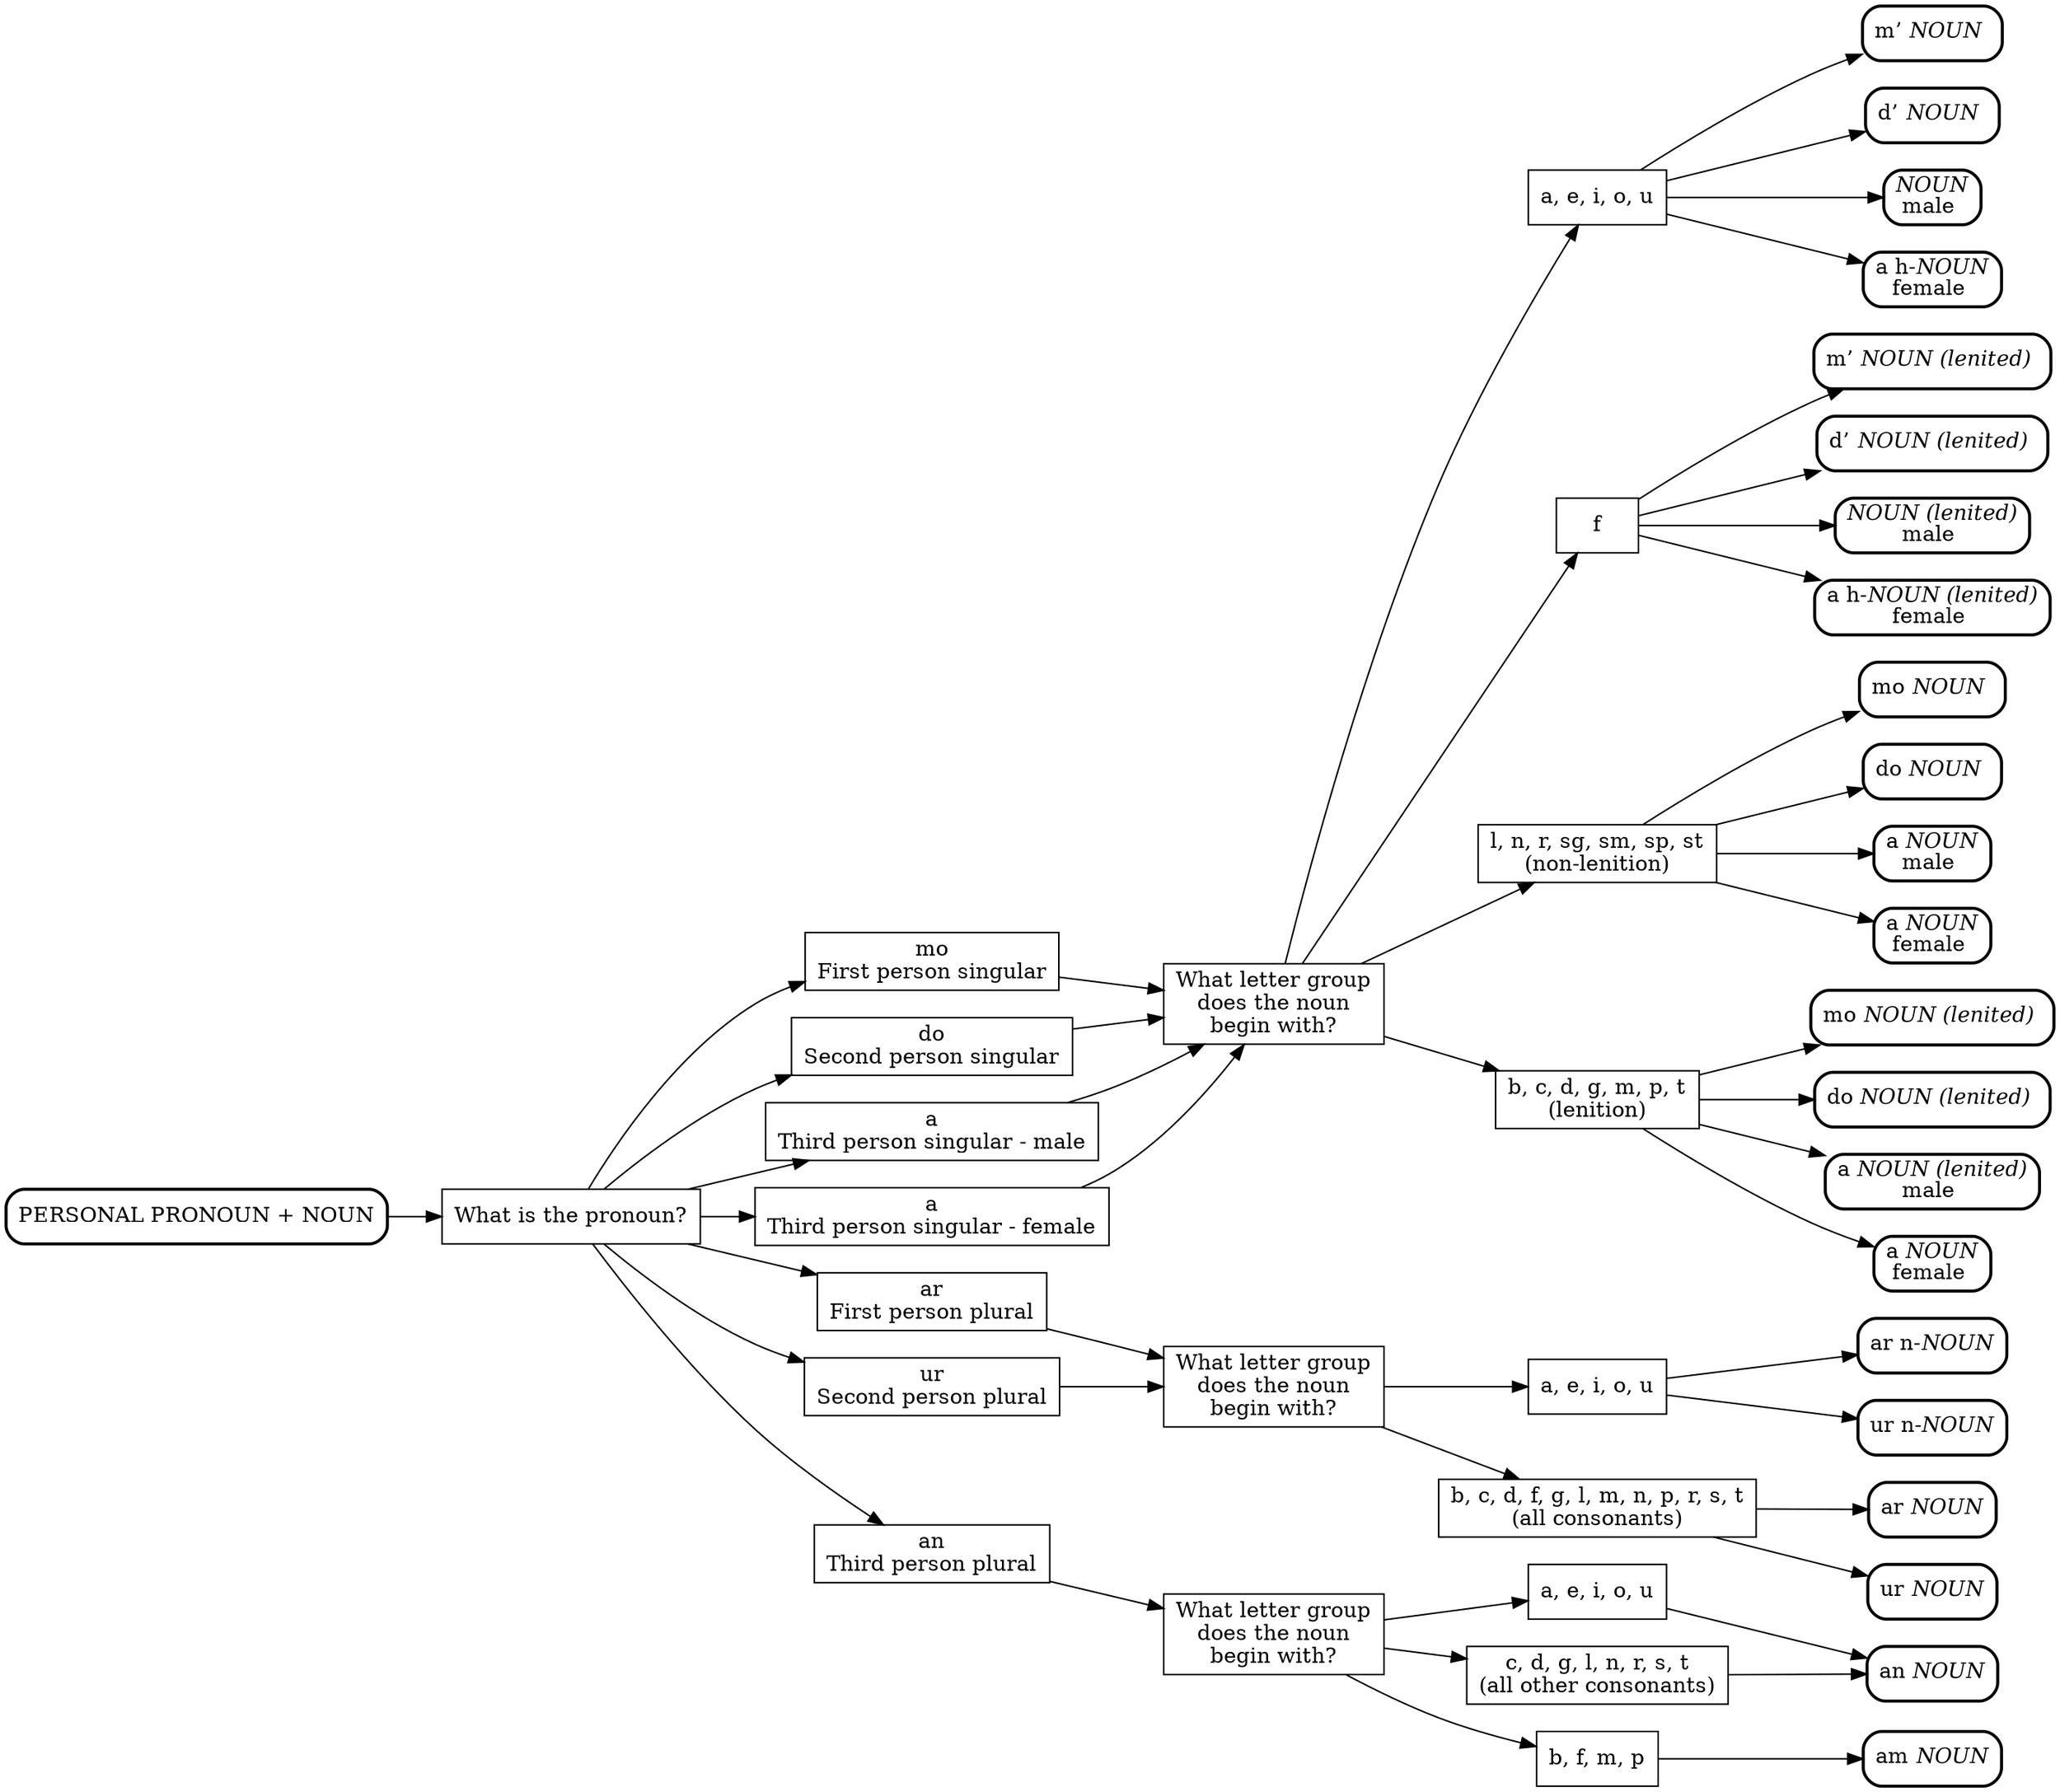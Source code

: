 digraph possessive_article {
	rankdir=LR;
	node [shape = box];
	/* nodes */
	START							[label="PERSONAL PRONOUN + NOUN", style="rounded, bold"];
	what_pronoun					[label="What is the pronoun?"];
	first_person_singular			[label="mo\nFirst person singular"];
	second_person_singular			[label="do\nSecond person singular"];
	third_person_singular_m			[label="a\nThird person singular - male"];
	third_person_singular_f			[label="a\nThird person singular - female"];
	first_person_plural				[label="ar\nFirst person plural"];
	second_person_plural			[label="ur\nSecond person plural"];
	third_person_plural				[label="an\nThird person plural"];
	first_letter_singular			[label="What letter group\ndoes the noun\nbegin with?"];
	first_letter_plural				[label="What letter group\ndoes the noun\nbegin with?"];
	first_letter_plural_third		[label="What letter group\ndoes the noun\nbegin with?"];
	vowel_group_singular			[label="a, e, i, o, u"];
	f_group		    				[label="f"];
	non_lenition_group				[label="l, n, r, sg, sm, sp, st\n(non-lenition)"];
	lenition_group					[label="b, c, d, g, m, p, t\n(lenition)"];
	vowel_group_plural				[label="a, e, i, o, u"];
	all_consonants					[label="b, c, d, f, g, l, m, n, p, r, s, t\n(all consonants)"];
	vowel_group_plural_third		[label="a, e, i, o, u"];
	bfmp_group						[label="b, f, m, p"];
	all_other_consonants			[label="c, d, g, l, n, r, s, t\n(all other consonants)"];
	first_person_singular_vowel		[label=<m’ <i>NOUN</i> >, style="rounded, bold"];
	first_person_singular_f			[label=<m’ <i>NOUN (lenited)</i> >, style="rounded, bold"];
	first_person_singular_nonlen	[label=<mo <i>NOUN</i> >, style="rounded, bold"];
	first_person_singular_len		[label=<mo <i>NOUN (lenited)</i> >, style="rounded, bold"];
	second_person_singular_vowel	[label=<d’ <i>NOUN</i> >, style="rounded, bold"];
	second_person_singular_f		[label=<d’ <i>NOUN (lenited)</i> >, style="rounded, bold"];
	second_person_singular_nonlen	[label=<do <i>NOUN</i> >, style="rounded, bold"];
	second_person_singular_len		[label=<do <i>NOUN (lenited)</i> >, style="rounded, bold"];
	third_person_singular_vowel_m	[label=<<i>NOUN</i><br/>male >, style="rounded, bold"];
	third_person_singular_f_m		[label=<<i>NOUN (lenited)</i><br/>male >, style="rounded, bold"];
	third_person_singular_nonlen_m	[label=<a <i>NOUN</i><br/>male >, style="rounded, bold"];
	third_person_singular_len_m		[label=<a <i>NOUN (lenited)</i><br/>male >, style="rounded, bold"];
	third_person_singular_vowel_f	[label=<a h-<i>NOUN</i><br/>female >, style="rounded, bold"];
	third_person_singular_f_f		[label=<a h-<i>NOUN (lenited)</i><br/>female >, style="rounded, bold"];
	third_person_singular_nonlen_f	[label=<a <i>NOUN</i><br/>female >, style="rounded, bold"];
	third_person_singular_len_f		[label=<a <i>NOUN</i><br/>female >, style="rounded, bold"];
	first_person_plural_vowel		[label=<ar n-<i>NOUN</i>>, style="rounded, bold"];
	first_person_plural_consonant	[label=<ar <i>NOUN</i>>, style="rounded, bold"];
	second_person_plural_vowel		[label=<ur n-<i>NOUN</i>>, style="rounded, bold"];
	second_person_plural_consonant	[label=<ur <i>NOUN</i>>, style="rounded, bold"];
	third_person_plural_an			[label=<an <i>NOUN</i>>, style="rounded, bold"];
	third_person_plural_am			[label=<am <i>NOUN</i>>, style="rounded, bold"];
	/* graph */
	START -> what_pronoun;
	what_pronoun -> {
		first_person_singular, 
		second_person_singular,
		third_person_singular_m,
		third_person_singular_f
	} -> first_letter_singular;
	first_letter_singular -> {
		vowel_group_singular,
		f_group,
		non_lenition_group,
		lenition_group
	}
	vowel_group_singular -> {
		first_person_singular_vowel,
		second_person_singular_vowel,
		third_person_singular_vowel_m,
		third_person_singular_vowel_f
	}
	f_group -> {
		first_person_singular_f,
		second_person_singular_f,
		third_person_singular_f_m,
		third_person_singular_f_f
	}
	non_lenition_group -> {
		first_person_singular_nonlen,
		second_person_singular_nonlen,
		third_person_singular_nonlen_m,
		third_person_singular_nonlen_f
	}
	lenition_group -> {
		first_person_singular_len,
		second_person_singular_len,
		third_person_singular_len_m,
		third_person_singular_len_f
	}
	what_pronoun -> {
		first_person_plural,
		second_person_plural
	} -> first_letter_plural;
	first_letter_plural -> {
		vowel_group_plural,
		all_consonants
	}
	vowel_group_plural -> {
		first_person_plural_vowel,
		second_person_plural_vowel
	}
	all_consonants -> {
		first_person_plural_consonant,
		second_person_plural_consonant
	}
	what_pronoun -> third_person_plural;
	third_person_plural -> first_letter_plural_third
	first_letter_plural_third -> {
		vowel_group_plural_third,
		bfmp_group,
		all_other_consonants
	}
	vowel_group_plural_third -> third_person_plural_an;
	all_other_consonants -> third_person_plural_an;
	bfmp_group -> third_person_plural_am;
	/* layout */
	{rank=same; 
		first_person_singular, 
		second_person_singular,
		third_person_singular_m,
		third_person_singular_f,
		first_person_plural,
		second_person_plural,
		third_person_plural
	}
}